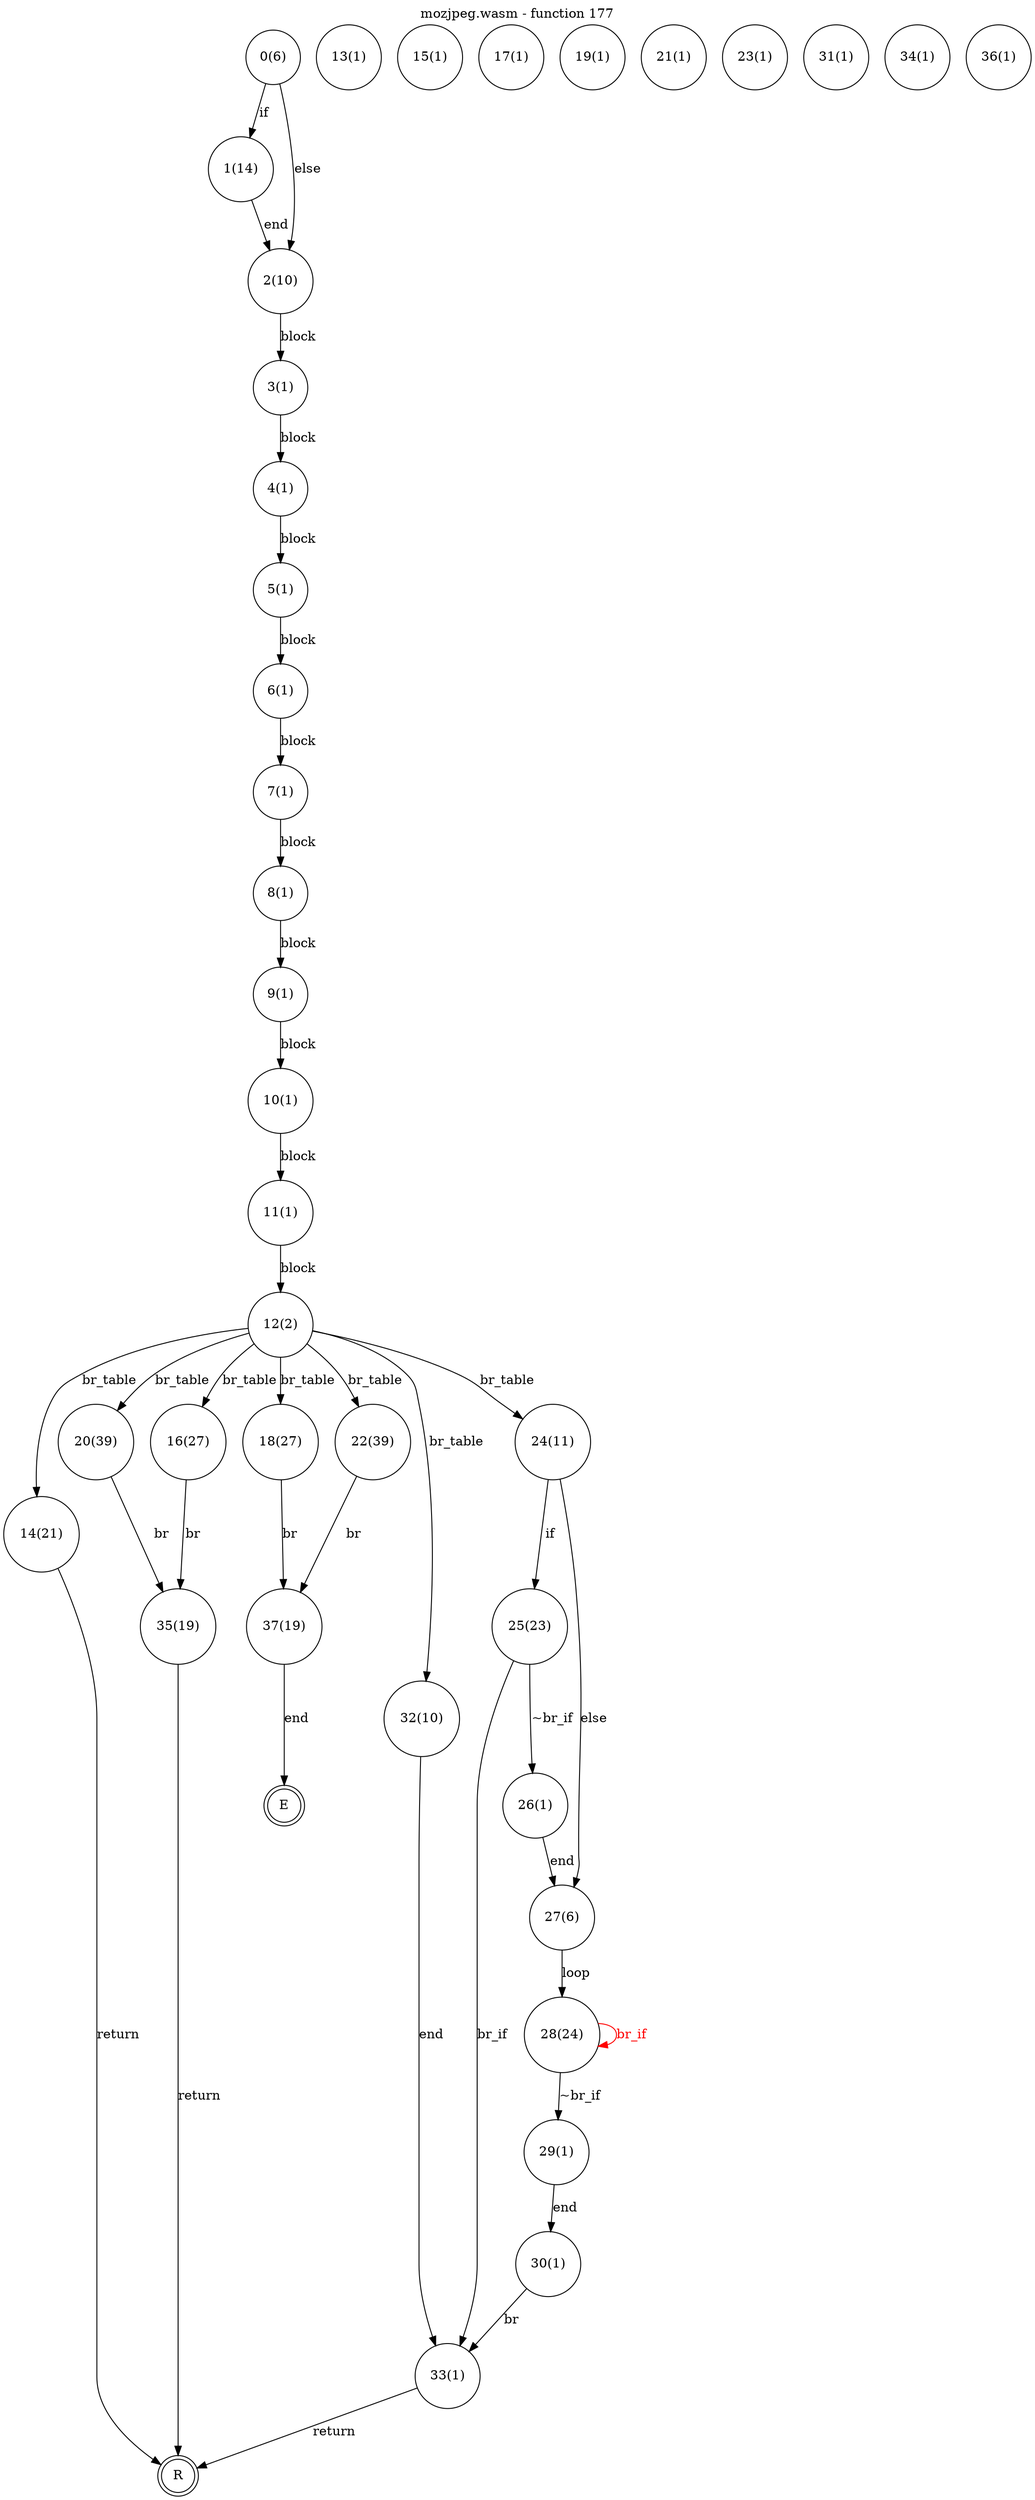 digraph finite_state_machine {
    label = "mozjpeg.wasm - function 177"
    labelloc =  t
    labelfontsize = 16
    labelfontcolor = black
    labelfontname = "Helvetica"
    node [shape = doublecircle]; E R ;
node [shape=circle, fontcolor=black, style="", label="0(6)"]0
node [shape=circle, fontcolor=black, style="", label="1(14)"]1
node [shape=circle, fontcolor=black, style="", label="2(10)"]2
node [shape=circle, fontcolor=black, style="", label="3(1)"]3
node [shape=circle, fontcolor=black, style="", label="4(1)"]4
node [shape=circle, fontcolor=black, style="", label="5(1)"]5
node [shape=circle, fontcolor=black, style="", label="6(1)"]6
node [shape=circle, fontcolor=black, style="", label="7(1)"]7
node [shape=circle, fontcolor=black, style="", label="8(1)"]8
node [shape=circle, fontcolor=black, style="", label="9(1)"]9
node [shape=circle, fontcolor=black, style="", label="10(1)"]10
node [shape=circle, fontcolor=black, style="", label="11(1)"]11
node [shape=circle, fontcolor=black, style="", label="12(2)"]12
node [shape=circle, fontcolor=black, style="", label="13(1)"]13
node [shape=circle, fontcolor=black, style="", label="14(21)"]14
node [shape=circle, fontcolor=black, style="", label="15(1)"]15
node [shape=circle, fontcolor=black, style="", label="16(27)"]16
node [shape=circle, fontcolor=black, style="", label="17(1)"]17
node [shape=circle, fontcolor=black, style="", label="18(27)"]18
node [shape=circle, fontcolor=black, style="", label="19(1)"]19
node [shape=circle, fontcolor=black, style="", label="20(39)"]20
node [shape=circle, fontcolor=black, style="", label="21(1)"]21
node [shape=circle, fontcolor=black, style="", label="22(39)"]22
node [shape=circle, fontcolor=black, style="", label="23(1)"]23
node [shape=circle, fontcolor=black, style="", label="24(11)"]24
node [shape=circle, fontcolor=black, style="", label="25(23)"]25
node [shape=circle, fontcolor=black, style="", label="26(1)"]26
node [shape=circle, fontcolor=black, style="", label="27(6)"]27
node [shape=circle, fontcolor=black, style="", label="28(24)"]28
node [shape=circle, fontcolor=black, style="", label="29(1)"]29
node [shape=circle, fontcolor=black, style="", label="30(1)"]30
node [shape=circle, fontcolor=black, style="", label="31(1)"]31
node [shape=circle, fontcolor=black, style="", label="32(10)"]32
node [shape=circle, fontcolor=black, style="", label="33(1)"]33
node [shape=circle, fontcolor=black, style="", label="34(1)"]34
node [shape=circle, fontcolor=black, style="", label="35(19)"]35
node [shape=circle, fontcolor=black, style="", label="36(1)"]36
node [shape=circle, fontcolor=black, style="", label="37(19)"]37
node [shape=circle, fontcolor=black, style="", label="E"]E
node [shape=circle, fontcolor=black, style="", label="R"]R
    0 -> 1[label="if"];
    0 -> 2[label="else"];
    1 -> 2[label="end"];
    2 -> 3[label="block"];
    3 -> 4[label="block"];
    4 -> 5[label="block"];
    5 -> 6[label="block"];
    6 -> 7[label="block"];
    7 -> 8[label="block"];
    8 -> 9[label="block"];
    9 -> 10[label="block"];
    10 -> 11[label="block"];
    11 -> 12[label="block"];
    12 -> 24[label="br_table"];
    12 -> 14[label="br_table"];
    12 -> 16[label="br_table"];
    12 -> 18[label="br_table"];
    12 -> 20[label="br_table"];
    12 -> 22[label="br_table"];
    12 -> 32[label="br_table"];
    14 -> R[label="return"];
    16 -> 35[label="br"];
    18 -> 37[label="br"];
    20 -> 35[label="br"];
    22 -> 37[label="br"];
    24 -> 25[label="if"];
    24 -> 27[label="else"];
    25 -> 26[label="~br_if"];
    25 -> 33[label="br_if"];
    26 -> 27[label="end"];
    27 -> 28[label="loop"];
    28 -> 29[label="~br_if"];
    28 -> 28[color="red" fontcolor="red" label="br_if"];
    29 -> 30[label="end"];
    30 -> 33[label="br"];
    32 -> 33[label="end"];
    33 -> R[label="return"];
    35 -> R[label="return"];
    37 -> E[label="end"];
}
